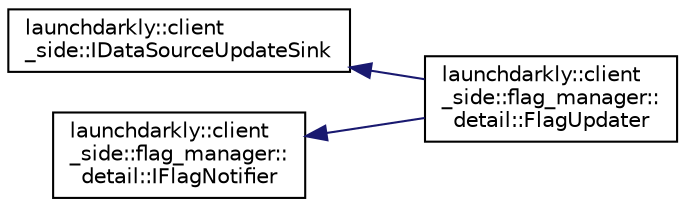 digraph "Graphical Class Hierarchy"
{
 // LATEX_PDF_SIZE
  edge [fontname="Helvetica",fontsize="10",labelfontname="Helvetica",labelfontsize="10"];
  node [fontname="Helvetica",fontsize="10",shape=record];
  rankdir="LR";
  Node0 [label="launchdarkly::client\l_side::IDataSourceUpdateSink",height=0.2,width=0.4,color="black", fillcolor="white", style="filled",URL="$classlaunchdarkly_1_1client__side_1_1IDataSourceUpdateSink.html",tooltip=" "];
  Node0 -> Node1 [dir="back",color="midnightblue",fontsize="10",style="solid",fontname="Helvetica"];
  Node1 [label="launchdarkly::client\l_side::flag_manager::\ldetail::FlagUpdater",height=0.2,width=0.4,color="black", fillcolor="white", style="filled",URL="$classlaunchdarkly_1_1client__side_1_1flag__manager_1_1detail_1_1FlagUpdater.html",tooltip=" "];
  Node71 [label="launchdarkly::client\l_side::flag_manager::\ldetail::IFlagNotifier",height=0.2,width=0.4,color="black", fillcolor="white", style="filled",URL="$classlaunchdarkly_1_1client__side_1_1flag__manager_1_1detail_1_1IFlagNotifier.html",tooltip=" "];
  Node71 -> Node1 [dir="back",color="midnightblue",fontsize="10",style="solid",fontname="Helvetica"];
}
